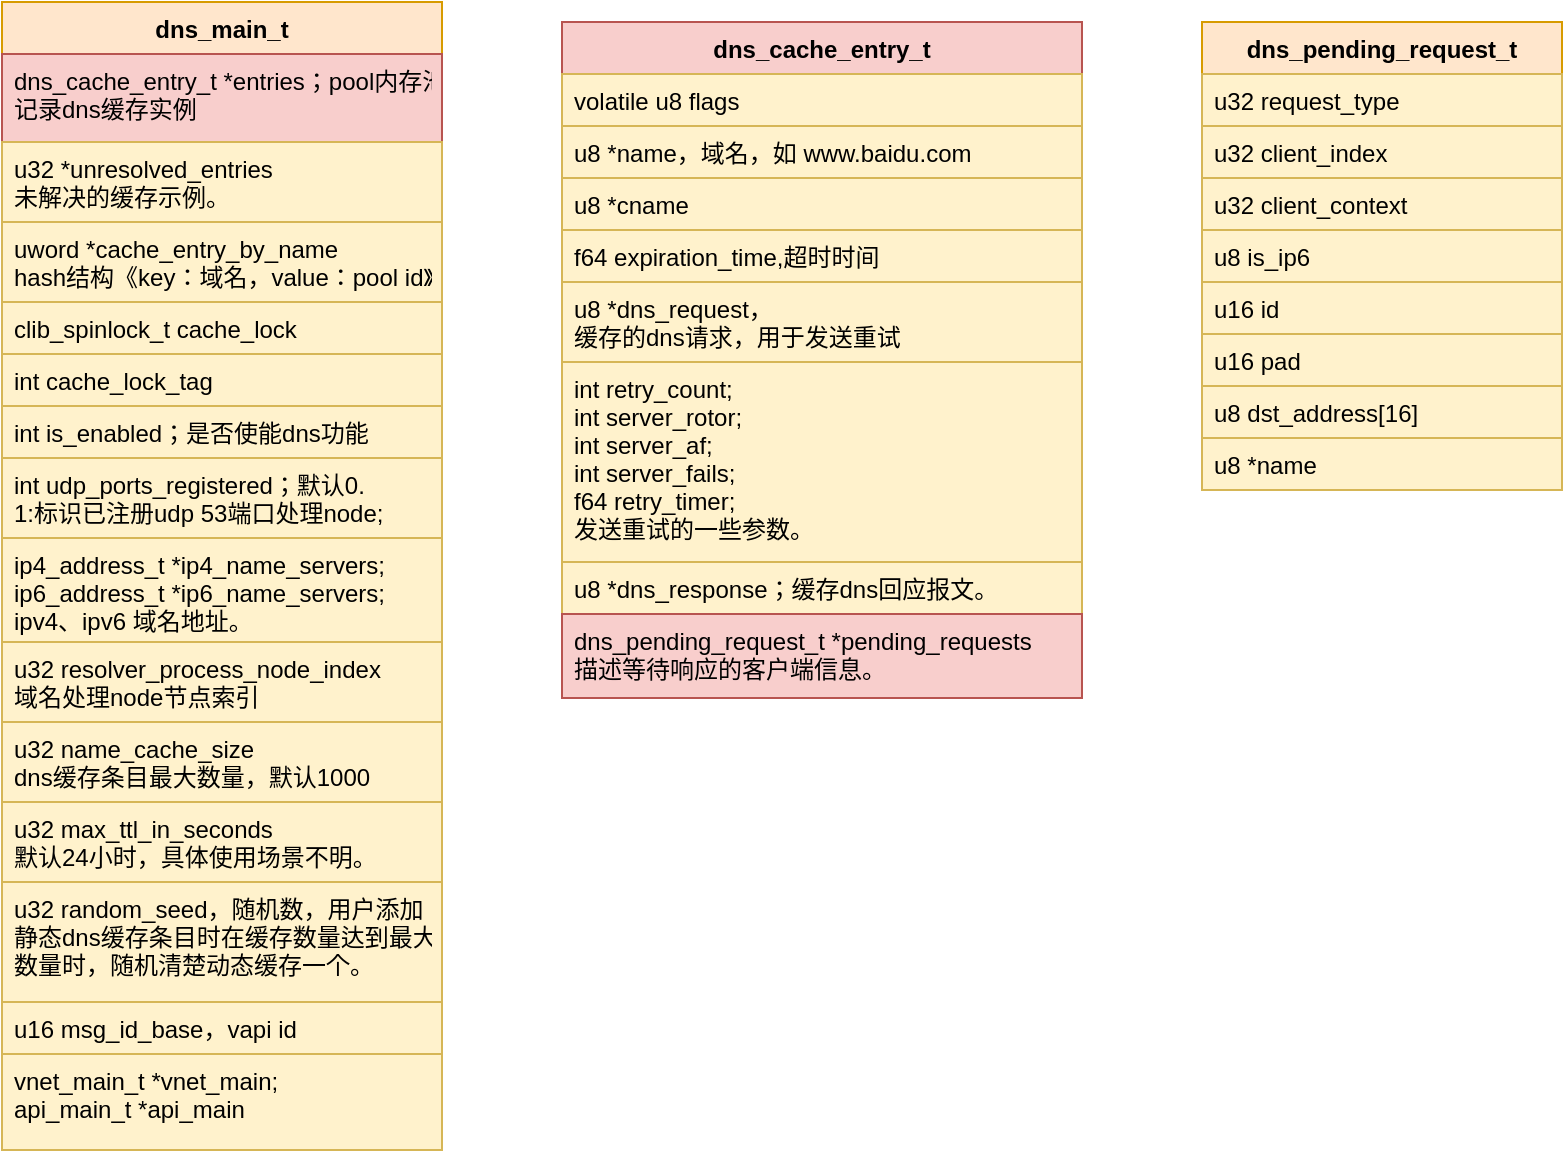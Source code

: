 <mxfile version="14.9.3" type="github">
  <diagram id="LrOjiwraoGgn8fYIWFso" name="Page-1">
    <mxGraphModel dx="782" dy="436" grid="1" gridSize="10" guides="1" tooltips="1" connect="1" arrows="1" fold="1" page="1" pageScale="1" pageWidth="827" pageHeight="1169" math="0" shadow="0">
      <root>
        <mxCell id="0" />
        <mxCell id="1" parent="0" />
        <mxCell id="ZkCBohArZmW88u9ZcdBu-1" value="dns_main_t" style="swimlane;fontStyle=1;align=center;verticalAlign=top;childLayout=stackLayout;horizontal=1;startSize=26;horizontalStack=0;resizeParent=1;resizeParentMax=0;resizeLast=0;collapsible=1;marginBottom=0;fillColor=#ffe6cc;strokeColor=#d79b00;" parent="1" vertex="1">
          <mxGeometry x="10" y="120" width="220" height="574" as="geometry" />
        </mxCell>
        <mxCell id="ZkCBohArZmW88u9ZcdBu-2" value="dns_cache_entry_t *entries；pool内存池&#xa;记录dns缓存实例&#xa;" style="text;fillColor=#f8cecc;align=left;verticalAlign=top;spacingLeft=4;spacingRight=4;overflow=hidden;rotatable=0;points=[[0,0.5],[1,0.5]];portConstraint=eastwest;strokeColor=#b85450;" parent="ZkCBohArZmW88u9ZcdBu-1" vertex="1">
          <mxGeometry y="26" width="220" height="44" as="geometry" />
        </mxCell>
        <mxCell id="ZkCBohArZmW88u9ZcdBu-4" value="u32 *unresolved_entries&#xa;未解决的缓存示例。" style="text;fillColor=#fff2cc;align=left;verticalAlign=top;spacingLeft=4;spacingRight=4;overflow=hidden;rotatable=0;points=[[0,0.5],[1,0.5]];portConstraint=eastwest;strokeColor=#d6b656;" parent="ZkCBohArZmW88u9ZcdBu-1" vertex="1">
          <mxGeometry y="70" width="220" height="40" as="geometry" />
        </mxCell>
        <mxCell id="ZkCBohArZmW88u9ZcdBu-5" value="uword *cache_entry_by_name&#xa;hash结构《key：域名，value：pool id》" style="text;fillColor=#fff2cc;align=left;verticalAlign=top;spacingLeft=4;spacingRight=4;overflow=hidden;rotatable=0;points=[[0,0.5],[1,0.5]];portConstraint=eastwest;strokeColor=#d6b656;" parent="ZkCBohArZmW88u9ZcdBu-1" vertex="1">
          <mxGeometry y="110" width="220" height="40" as="geometry" />
        </mxCell>
        <mxCell id="ZkCBohArZmW88u9ZcdBu-6" value="clib_spinlock_t cache_lock" style="text;fillColor=#fff2cc;align=left;verticalAlign=top;spacingLeft=4;spacingRight=4;overflow=hidden;rotatable=0;points=[[0,0.5],[1,0.5]];portConstraint=eastwest;strokeColor=#d6b656;" parent="ZkCBohArZmW88u9ZcdBu-1" vertex="1">
          <mxGeometry y="150" width="220" height="26" as="geometry" />
        </mxCell>
        <mxCell id="ZkCBohArZmW88u9ZcdBu-7" value="int cache_lock_tag" style="text;fillColor=#fff2cc;align=left;verticalAlign=top;spacingLeft=4;spacingRight=4;overflow=hidden;rotatable=0;points=[[0,0.5],[1,0.5]];portConstraint=eastwest;strokeColor=#d6b656;" parent="ZkCBohArZmW88u9ZcdBu-1" vertex="1">
          <mxGeometry y="176" width="220" height="26" as="geometry" />
        </mxCell>
        <mxCell id="ZkCBohArZmW88u9ZcdBu-8" value="int is_enabled；是否使能dns功能" style="text;fillColor=#fff2cc;align=left;verticalAlign=top;spacingLeft=4;spacingRight=4;overflow=hidden;rotatable=0;points=[[0,0.5],[1,0.5]];portConstraint=eastwest;strokeColor=#d6b656;" parent="ZkCBohArZmW88u9ZcdBu-1" vertex="1">
          <mxGeometry y="202" width="220" height="26" as="geometry" />
        </mxCell>
        <mxCell id="ZkCBohArZmW88u9ZcdBu-9" value="int udp_ports_registered；默认0.&#xa;1:标识已注册udp 53端口处理node;" style="text;fillColor=#fff2cc;align=left;verticalAlign=top;spacingLeft=4;spacingRight=4;overflow=hidden;rotatable=0;points=[[0,0.5],[1,0.5]];portConstraint=eastwest;strokeColor=#d6b656;" parent="ZkCBohArZmW88u9ZcdBu-1" vertex="1">
          <mxGeometry y="228" width="220" height="40" as="geometry" />
        </mxCell>
        <mxCell id="ZkCBohArZmW88u9ZcdBu-10" value="ip4_address_t *ip4_name_servers;&#xa;ip6_address_t *ip6_name_servers;&#xa;ipv4、ipv6 域名地址。" style="text;fillColor=#fff2cc;align=left;verticalAlign=top;spacingLeft=4;spacingRight=4;overflow=hidden;rotatable=0;points=[[0,0.5],[1,0.5]];portConstraint=eastwest;strokeColor=#d6b656;" parent="ZkCBohArZmW88u9ZcdBu-1" vertex="1">
          <mxGeometry y="268" width="220" height="52" as="geometry" />
        </mxCell>
        <mxCell id="ZkCBohArZmW88u9ZcdBu-11" value="u32 resolver_process_node_index&#xa;域名处理node节点索引" style="text;fillColor=#fff2cc;align=left;verticalAlign=top;spacingLeft=4;spacingRight=4;overflow=hidden;rotatable=0;points=[[0,0.5],[1,0.5]];portConstraint=eastwest;strokeColor=#d6b656;" parent="ZkCBohArZmW88u9ZcdBu-1" vertex="1">
          <mxGeometry y="320" width="220" height="40" as="geometry" />
        </mxCell>
        <mxCell id="ZkCBohArZmW88u9ZcdBu-12" value="u32 name_cache_size&#xa;dns缓存条目最大数量，默认1000" style="text;fillColor=#fff2cc;align=left;verticalAlign=top;spacingLeft=4;spacingRight=4;overflow=hidden;rotatable=0;points=[[0,0.5],[1,0.5]];portConstraint=eastwest;strokeColor=#d6b656;" parent="ZkCBohArZmW88u9ZcdBu-1" vertex="1">
          <mxGeometry y="360" width="220" height="40" as="geometry" />
        </mxCell>
        <mxCell id="ZkCBohArZmW88u9ZcdBu-13" value="u32 max_ttl_in_seconds&#xa;默认24小时，具体使用场景不明。" style="text;strokeColor=#d6b656;fillColor=#fff2cc;align=left;verticalAlign=top;spacingLeft=4;spacingRight=4;overflow=hidden;rotatable=0;points=[[0,0.5],[1,0.5]];portConstraint=eastwest;" parent="ZkCBohArZmW88u9ZcdBu-1" vertex="1">
          <mxGeometry y="400" width="220" height="40" as="geometry" />
        </mxCell>
        <mxCell id="ZkCBohArZmW88u9ZcdBu-14" value="u32 random_seed，随机数，用户添加&#xa;静态dns缓存条目时在缓存数量达到最大&#xa;数量时，随机清楚动态缓存一个。" style="text;strokeColor=#d6b656;fillColor=#fff2cc;align=left;verticalAlign=top;spacingLeft=4;spacingRight=4;overflow=hidden;rotatable=0;points=[[0,0.5],[1,0.5]];portConstraint=eastwest;" parent="ZkCBohArZmW88u9ZcdBu-1" vertex="1">
          <mxGeometry y="440" width="220" height="60" as="geometry" />
        </mxCell>
        <mxCell id="ZkCBohArZmW88u9ZcdBu-15" value="u16 msg_id_base，vapi id" style="text;strokeColor=#d6b656;fillColor=#fff2cc;align=left;verticalAlign=top;spacingLeft=4;spacingRight=4;overflow=hidden;rotatable=0;points=[[0,0.5],[1,0.5]];portConstraint=eastwest;" parent="ZkCBohArZmW88u9ZcdBu-1" vertex="1">
          <mxGeometry y="500" width="220" height="26" as="geometry" />
        </mxCell>
        <mxCell id="ZkCBohArZmW88u9ZcdBu-16" value="vnet_main_t *vnet_main;&#xa;api_main_t *api_main" style="text;strokeColor=#d6b656;fillColor=#fff2cc;align=left;verticalAlign=top;spacingLeft=4;spacingRight=4;overflow=hidden;rotatable=0;points=[[0,0.5],[1,0.5]];portConstraint=eastwest;" parent="ZkCBohArZmW88u9ZcdBu-1" vertex="1">
          <mxGeometry y="526" width="220" height="48" as="geometry" />
        </mxCell>
        <mxCell id="ZkCBohArZmW88u9ZcdBu-18" value="dns_cache_entry_t" style="swimlane;fontStyle=1;align=center;verticalAlign=top;childLayout=stackLayout;horizontal=1;startSize=26;horizontalStack=0;resizeParent=1;resizeParentMax=0;resizeLast=0;collapsible=1;marginBottom=0;strokeColor=#b85450;fillColor=#f8cecc;" parent="1" vertex="1">
          <mxGeometry x="290" y="130" width="260" height="338" as="geometry" />
        </mxCell>
        <mxCell id="ZkCBohArZmW88u9ZcdBu-19" value="volatile u8 flags" style="text;fillColor=#fff2cc;align=left;verticalAlign=top;spacingLeft=4;spacingRight=4;overflow=hidden;rotatable=0;points=[[0,0.5],[1,0.5]];portConstraint=eastwest;strokeColor=#d6b656;" parent="ZkCBohArZmW88u9ZcdBu-18" vertex="1">
          <mxGeometry y="26" width="260" height="26" as="geometry" />
        </mxCell>
        <mxCell id="ZkCBohArZmW88u9ZcdBu-21" value="u8 *name，域名，如 www.baidu.com" style="text;fillColor=#fff2cc;align=left;verticalAlign=top;spacingLeft=4;spacingRight=4;overflow=hidden;rotatable=0;points=[[0,0.5],[1,0.5]];portConstraint=eastwest;strokeColor=#d6b656;" parent="ZkCBohArZmW88u9ZcdBu-18" vertex="1">
          <mxGeometry y="52" width="260" height="26" as="geometry" />
        </mxCell>
        <mxCell id="ZkCBohArZmW88u9ZcdBu-22" value="u8 *cname" style="text;fillColor=#fff2cc;align=left;verticalAlign=top;spacingLeft=4;spacingRight=4;overflow=hidden;rotatable=0;points=[[0,0.5],[1,0.5]];portConstraint=eastwest;strokeColor=#d6b656;" parent="ZkCBohArZmW88u9ZcdBu-18" vertex="1">
          <mxGeometry y="78" width="260" height="26" as="geometry" />
        </mxCell>
        <mxCell id="ZkCBohArZmW88u9ZcdBu-23" value="f64 expiration_time,超时时间" style="text;fillColor=#fff2cc;align=left;verticalAlign=top;spacingLeft=4;spacingRight=4;overflow=hidden;rotatable=0;points=[[0,0.5],[1,0.5]];portConstraint=eastwest;strokeColor=#d6b656;" parent="ZkCBohArZmW88u9ZcdBu-18" vertex="1">
          <mxGeometry y="104" width="260" height="26" as="geometry" />
        </mxCell>
        <mxCell id="ZkCBohArZmW88u9ZcdBu-24" value="u8 *dns_request，&#xa;缓存的dns请求，用于发送重试" style="text;fillColor=#fff2cc;align=left;verticalAlign=top;spacingLeft=4;spacingRight=4;overflow=hidden;rotatable=0;points=[[0,0.5],[1,0.5]];portConstraint=eastwest;strokeColor=#d6b656;" parent="ZkCBohArZmW88u9ZcdBu-18" vertex="1">
          <mxGeometry y="130" width="260" height="40" as="geometry" />
        </mxCell>
        <mxCell id="ZkCBohArZmW88u9ZcdBu-25" value="int retry_count;&#xa;int server_rotor;&#xa;int server_af;&#xa;int server_fails;&#xa;f64 retry_timer;&#xa;发送重试的一些参数。" style="text;fillColor=#fff2cc;align=left;verticalAlign=top;spacingLeft=4;spacingRight=4;overflow=hidden;rotatable=0;points=[[0,0.5],[1,0.5]];portConstraint=eastwest;strokeColor=#d6b656;" parent="ZkCBohArZmW88u9ZcdBu-18" vertex="1">
          <mxGeometry y="170" width="260" height="100" as="geometry" />
        </mxCell>
        <mxCell id="ZkCBohArZmW88u9ZcdBu-26" value="u8 *dns_response；缓存dns回应报文。" style="text;fillColor=#fff2cc;align=left;verticalAlign=top;spacingLeft=4;spacingRight=4;overflow=hidden;rotatable=0;points=[[0,0.5],[1,0.5]];portConstraint=eastwest;strokeColor=#d6b656;" parent="ZkCBohArZmW88u9ZcdBu-18" vertex="1">
          <mxGeometry y="270" width="260" height="26" as="geometry" />
        </mxCell>
        <mxCell id="ZkCBohArZmW88u9ZcdBu-27" value="dns_pending_request_t *pending_requests&#xa;描述等待响应的客户端信息。" style="text;fillColor=#f8cecc;align=left;verticalAlign=top;spacingLeft=4;spacingRight=4;overflow=hidden;rotatable=0;points=[[0,0.5],[1,0.5]];portConstraint=eastwest;strokeColor=#b85450;" parent="ZkCBohArZmW88u9ZcdBu-18" vertex="1">
          <mxGeometry y="296" width="260" height="42" as="geometry" />
        </mxCell>
        <mxCell id="ZkCBohArZmW88u9ZcdBu-29" value="dns_pending_request_t" style="swimlane;fontStyle=1;align=center;verticalAlign=top;childLayout=stackLayout;horizontal=1;startSize=26;horizontalStack=0;resizeParent=1;resizeParentMax=0;resizeLast=0;collapsible=1;marginBottom=0;strokeColor=#d79b00;fillColor=#ffe6cc;" parent="1" vertex="1">
          <mxGeometry x="610" y="130" width="180" height="234" as="geometry" />
        </mxCell>
        <mxCell id="ZkCBohArZmW88u9ZcdBu-30" value="u32 request_type" style="text;fillColor=#fff2cc;align=left;verticalAlign=top;spacingLeft=4;spacingRight=4;overflow=hidden;rotatable=0;points=[[0,0.5],[1,0.5]];portConstraint=eastwest;strokeColor=#d6b656;" parent="ZkCBohArZmW88u9ZcdBu-29" vertex="1">
          <mxGeometry y="26" width="180" height="26" as="geometry" />
        </mxCell>
        <mxCell id="ZkCBohArZmW88u9ZcdBu-32" value="u32 client_index" style="text;fillColor=#fff2cc;align=left;verticalAlign=top;spacingLeft=4;spacingRight=4;overflow=hidden;rotatable=0;points=[[0,0.5],[1,0.5]];portConstraint=eastwest;strokeColor=#d6b656;" parent="ZkCBohArZmW88u9ZcdBu-29" vertex="1">
          <mxGeometry y="52" width="180" height="26" as="geometry" />
        </mxCell>
        <mxCell id="ZkCBohArZmW88u9ZcdBu-33" value="u32 client_context" style="text;fillColor=#fff2cc;align=left;verticalAlign=top;spacingLeft=4;spacingRight=4;overflow=hidden;rotatable=0;points=[[0,0.5],[1,0.5]];portConstraint=eastwest;strokeColor=#d6b656;" parent="ZkCBohArZmW88u9ZcdBu-29" vertex="1">
          <mxGeometry y="78" width="180" height="26" as="geometry" />
        </mxCell>
        <mxCell id="ZkCBohArZmW88u9ZcdBu-34" value="u8 is_ip6" style="text;fillColor=#fff2cc;align=left;verticalAlign=top;spacingLeft=4;spacingRight=4;overflow=hidden;rotatable=0;points=[[0,0.5],[1,0.5]];portConstraint=eastwest;strokeColor=#d6b656;" parent="ZkCBohArZmW88u9ZcdBu-29" vertex="1">
          <mxGeometry y="104" width="180" height="26" as="geometry" />
        </mxCell>
        <mxCell id="ZkCBohArZmW88u9ZcdBu-35" value="u16 id" style="text;fillColor=#fff2cc;align=left;verticalAlign=top;spacingLeft=4;spacingRight=4;overflow=hidden;rotatable=0;points=[[0,0.5],[1,0.5]];portConstraint=eastwest;strokeColor=#d6b656;" parent="ZkCBohArZmW88u9ZcdBu-29" vertex="1">
          <mxGeometry y="130" width="180" height="26" as="geometry" />
        </mxCell>
        <mxCell id="ZkCBohArZmW88u9ZcdBu-36" value="u16 pad" style="text;fillColor=#fff2cc;align=left;verticalAlign=top;spacingLeft=4;spacingRight=4;overflow=hidden;rotatable=0;points=[[0,0.5],[1,0.5]];portConstraint=eastwest;strokeColor=#d6b656;" parent="ZkCBohArZmW88u9ZcdBu-29" vertex="1">
          <mxGeometry y="156" width="180" height="26" as="geometry" />
        </mxCell>
        <mxCell id="ZkCBohArZmW88u9ZcdBu-37" value="u8 dst_address[16]" style="text;fillColor=#fff2cc;align=left;verticalAlign=top;spacingLeft=4;spacingRight=4;overflow=hidden;rotatable=0;points=[[0,0.5],[1,0.5]];portConstraint=eastwest;strokeColor=#d6b656;" parent="ZkCBohArZmW88u9ZcdBu-29" vertex="1">
          <mxGeometry y="182" width="180" height="26" as="geometry" />
        </mxCell>
        <mxCell id="ZkCBohArZmW88u9ZcdBu-38" value="u8 *name" style="text;fillColor=#fff2cc;align=left;verticalAlign=top;spacingLeft=4;spacingRight=4;overflow=hidden;rotatable=0;points=[[0,0.5],[1,0.5]];portConstraint=eastwest;strokeColor=#d6b656;" parent="ZkCBohArZmW88u9ZcdBu-29" vertex="1">
          <mxGeometry y="208" width="180" height="26" as="geometry" />
        </mxCell>
      </root>
    </mxGraphModel>
  </diagram>
</mxfile>
